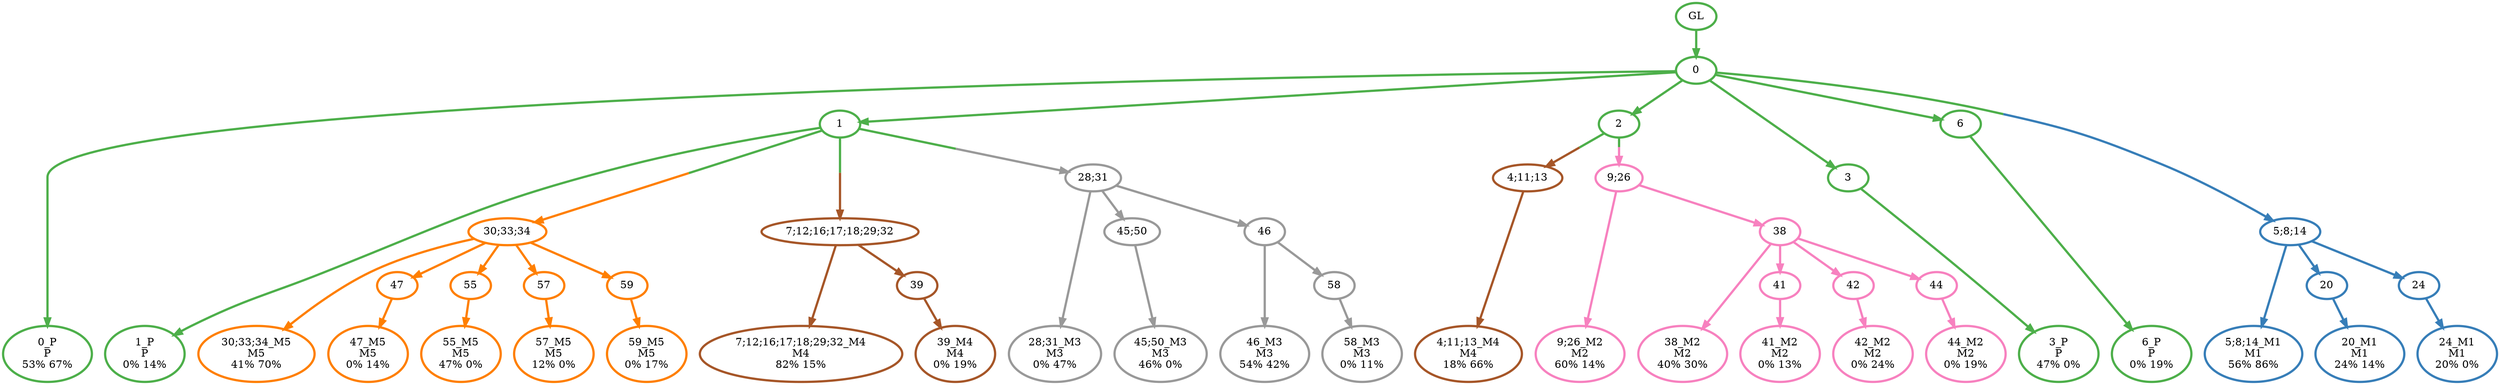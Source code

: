 digraph T {
	{
		rank=same
		47 [penwidth=3,colorscheme=set19,color=3,label="0_P\nP\n53% 67%"]
		45 [penwidth=3,colorscheme=set19,color=3,label="1_P\nP\n0% 14%"]
		42 [penwidth=3,colorscheme=set19,color=3,label="3_P\nP\n47% 0%"]
		40 [penwidth=3,colorscheme=set19,color=3,label="6_P\nP\n0% 19%"]
		39 [penwidth=3,colorscheme=set19,color=2,label="5;8;14_M1\nM1\n56% 86%"]
		37 [penwidth=3,colorscheme=set19,color=2,label="20_M1\nM1\n24% 14%"]
		35 [penwidth=3,colorscheme=set19,color=2,label="24_M1\nM1\n20% 0%"]
		34 [penwidth=3,colorscheme=set19,color=8,label="9;26_M2\nM2\n60% 14%"]
		32 [penwidth=3,colorscheme=set19,color=8,label="38_M2\nM2\n40% 30%"]
		30 [penwidth=3,colorscheme=set19,color=8,label="41_M2\nM2\n0% 13%"]
		28 [penwidth=3,colorscheme=set19,color=8,label="42_M2\nM2\n0% 24%"]
		26 [penwidth=3,colorscheme=set19,color=8,label="44_M2\nM2\n0% 19%"]
		25 [penwidth=3,colorscheme=set19,color=9,label="28;31_M3\nM3\n0% 47%"]
		23 [penwidth=3,colorscheme=set19,color=9,label="45;50_M3\nM3\n46% 0%"]
		21 [penwidth=3,colorscheme=set19,color=9,label="46_M3\nM3\n54% 42%"]
		19 [penwidth=3,colorscheme=set19,color=9,label="58_M3\nM3\n0% 11%"]
		18 [penwidth=3,colorscheme=set19,color=7,label="7;12;16;17;18;29;32_M4\nM4\n82% 15%"]
		16 [penwidth=3,colorscheme=set19,color=7,label="39_M4\nM4\n0% 19%"]
		15 [penwidth=3,colorscheme=set19,color=7,label="4;11;13_M4\nM4\n18% 66%"]
		14 [penwidth=3,colorscheme=set19,color=5,label="30;33;34_M5\nM5\n41% 70%"]
		12 [penwidth=3,colorscheme=set19,color=5,label="47_M5\nM5\n0% 14%"]
		10 [penwidth=3,colorscheme=set19,color=5,label="55_M5\nM5\n47% 0%"]
		8 [penwidth=3,colorscheme=set19,color=5,label="57_M5\nM5\n12% 0%"]
		6 [penwidth=3,colorscheme=set19,color=5,label="59_M5\nM5\n0% 17%"]
	}
	49 [penwidth=3,colorscheme=set19,color=3,label="GL"]
	48 [penwidth=3,colorscheme=set19,color=3,label="0"]
	46 [penwidth=3,colorscheme=set19,color=3,label="1"]
	44 [penwidth=3,colorscheme=set19,color=3,label="2"]
	43 [penwidth=3,colorscheme=set19,color=3,label="3"]
	41 [penwidth=3,colorscheme=set19,color=3,label="6"]
	38 [penwidth=3,colorscheme=set19,color=2,label="20"]
	36 [penwidth=3,colorscheme=set19,color=2,label="24"]
	33 [penwidth=3,colorscheme=set19,color=8,label="38"]
	31 [penwidth=3,colorscheme=set19,color=8,label="41"]
	29 [penwidth=3,colorscheme=set19,color=8,label="42"]
	27 [penwidth=3,colorscheme=set19,color=8,label="44"]
	24 [penwidth=3,colorscheme=set19,color=9,label="45;50"]
	22 [penwidth=3,colorscheme=set19,color=9,label="46"]
	20 [penwidth=3,colorscheme=set19,color=9,label="58"]
	17 [penwidth=3,colorscheme=set19,color=7,label="39"]
	13 [penwidth=3,colorscheme=set19,color=5,label="47"]
	11 [penwidth=3,colorscheme=set19,color=5,label="55"]
	9 [penwidth=3,colorscheme=set19,color=5,label="57"]
	7 [penwidth=3,colorscheme=set19,color=5,label="59"]
	5 [penwidth=3,colorscheme=set19,color=5,label="30;33;34"]
	4 [penwidth=3,colorscheme=set19,color=7,label="7;12;16;17;18;29;32"]
	3 [penwidth=3,colorscheme=set19,color=7,label="4;11;13"]
	2 [penwidth=3,colorscheme=set19,color=9,label="28;31"]
	1 [penwidth=3,colorscheme=set19,color=8,label="9;26"]
	0 [penwidth=3,colorscheme=set19,color=2,label="5;8;14"]
	49 -> 48 [penwidth=3,colorscheme=set19,color=3]
	48 -> 47 [penwidth=3,colorscheme=set19,color=3]
	48 -> 46 [penwidth=3,colorscheme=set19,color=3]
	48 -> 44 [penwidth=3,colorscheme=set19,color=3]
	48 -> 43 [penwidth=3,colorscheme=set19,color=3]
	48 -> 41 [penwidth=3,colorscheme=set19,color=3]
	48 -> 0 [penwidth=3,colorscheme=set19,color="3;0.5:2"]
	46 -> 45 [penwidth=3,colorscheme=set19,color=3]
	46 -> 5 [penwidth=3,colorscheme=set19,color="3;0.5:5"]
	46 -> 4 [penwidth=3,colorscheme=set19,color="3;0.5:7"]
	46 -> 2 [penwidth=3,colorscheme=set19,color="3;0.5:9"]
	44 -> 3 [penwidth=3,colorscheme=set19,color="3;0.5:7"]
	44 -> 1 [penwidth=3,colorscheme=set19,color="3;0.5:8"]
	43 -> 42 [penwidth=3,colorscheme=set19,color=3]
	41 -> 40 [penwidth=3,colorscheme=set19,color=3]
	38 -> 37 [penwidth=3,colorscheme=set19,color=2]
	36 -> 35 [penwidth=3,colorscheme=set19,color=2]
	33 -> 32 [penwidth=3,colorscheme=set19,color=8]
	33 -> 31 [penwidth=3,colorscheme=set19,color=8]
	33 -> 29 [penwidth=3,colorscheme=set19,color=8]
	33 -> 27 [penwidth=3,colorscheme=set19,color=8]
	31 -> 30 [penwidth=3,colorscheme=set19,color=8]
	29 -> 28 [penwidth=3,colorscheme=set19,color=8]
	27 -> 26 [penwidth=3,colorscheme=set19,color=8]
	24 -> 23 [penwidth=3,colorscheme=set19,color=9]
	22 -> 21 [penwidth=3,colorscheme=set19,color=9]
	22 -> 20 [penwidth=3,colorscheme=set19,color=9]
	20 -> 19 [penwidth=3,colorscheme=set19,color=9]
	17 -> 16 [penwidth=3,colorscheme=set19,color=7]
	13 -> 12 [penwidth=3,colorscheme=set19,color=5]
	11 -> 10 [penwidth=3,colorscheme=set19,color=5]
	9 -> 8 [penwidth=3,colorscheme=set19,color=5]
	7 -> 6 [penwidth=3,colorscheme=set19,color=5]
	5 -> 14 [penwidth=3,colorscheme=set19,color=5]
	5 -> 13 [penwidth=3,colorscheme=set19,color=5]
	5 -> 11 [penwidth=3,colorscheme=set19,color=5]
	5 -> 9 [penwidth=3,colorscheme=set19,color=5]
	5 -> 7 [penwidth=3,colorscheme=set19,color=5]
	4 -> 18 [penwidth=3,colorscheme=set19,color=7]
	4 -> 17 [penwidth=3,colorscheme=set19,color=7]
	3 -> 15 [penwidth=3,colorscheme=set19,color=7]
	2 -> 25 [penwidth=3,colorscheme=set19,color=9]
	2 -> 24 [penwidth=3,colorscheme=set19,color=9]
	2 -> 22 [penwidth=3,colorscheme=set19,color=9]
	1 -> 34 [penwidth=3,colorscheme=set19,color=8]
	1 -> 33 [penwidth=3,colorscheme=set19,color=8]
	0 -> 39 [penwidth=3,colorscheme=set19,color=2]
	0 -> 38 [penwidth=3,colorscheme=set19,color=2]
	0 -> 36 [penwidth=3,colorscheme=set19,color=2]
}
